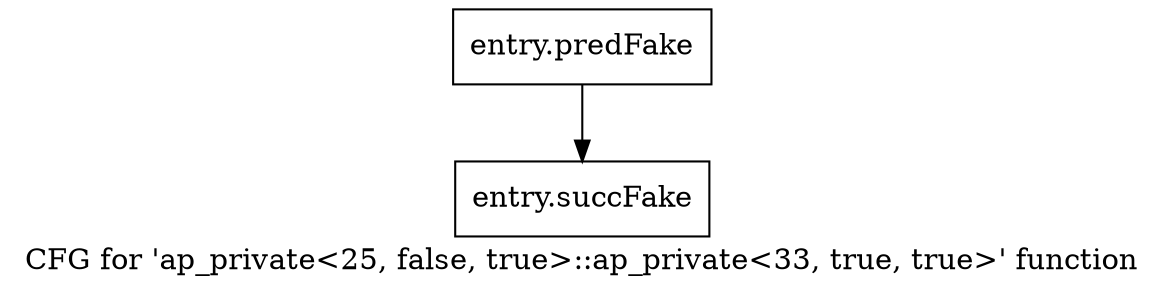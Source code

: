digraph "CFG for 'ap_private\<25, false, true\>::ap_private\<33, true, true\>' function" {
	label="CFG for 'ap_private\<25, false, true\>::ap_private\<33, true, true\>' function";

	Node0x3c15da0 [shape=record,filename="",linenumber="",label="{entry.predFake}"];
	Node0x3c15da0 -> Node0x3aac010[ callList="" memoryops="" filename="/tools/Xilinx/Vitis_HLS/2022.1/include/etc/ap_private.h" execusionnum="0"];
	Node0x3aac010 [shape=record,filename="/tools/Xilinx/Vitis_HLS/2022.1/include/etc/ap_private.h",linenumber="1746",label="{entry.succFake}"];
}
